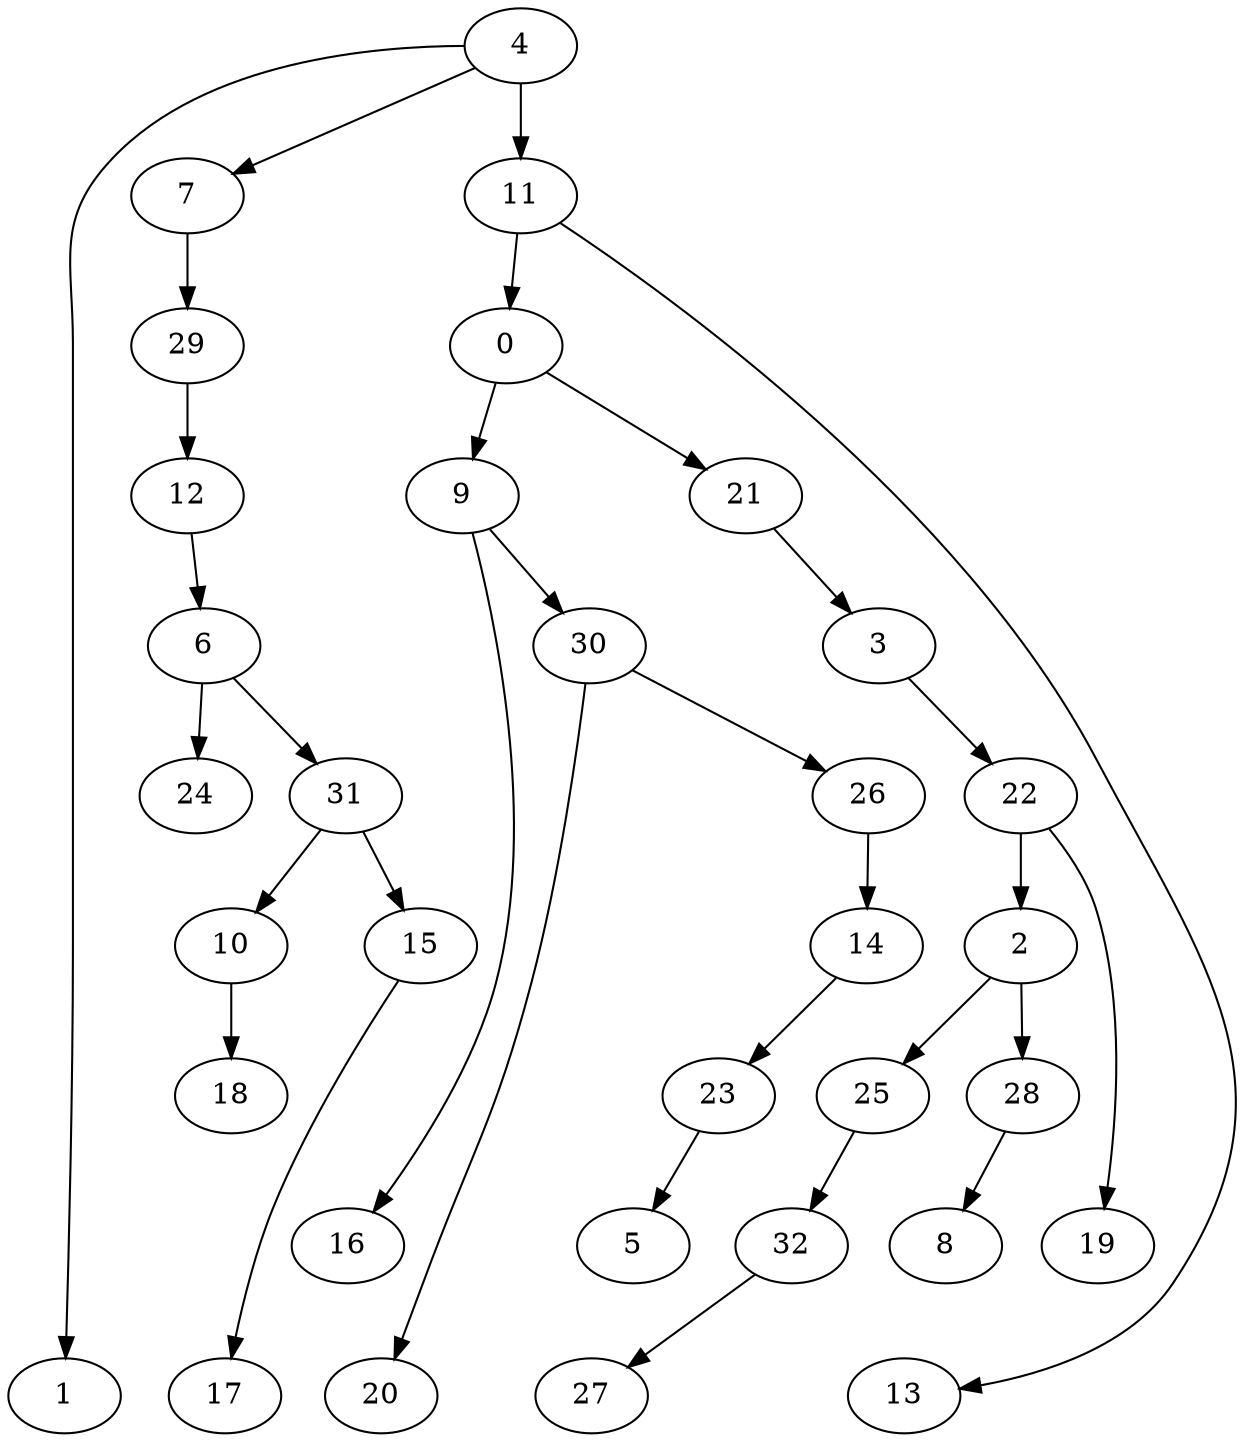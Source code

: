 digraph G {
    0;
    9;
    21;
    16;
    30;
    3;
    2;
    25;
    28;
    32;
    8;
    22;
    19;
    4;
    1;
    7;
    11;
    29;
    13;
    6;
    24;
    31;
    10;
    15;
    12;
    20;
    26;
    18;
    14;
    23;
    5;
    17;
    27;
    0 -> 9 [weight=0];
    0 -> 21 [weight=0];
    9 -> 16 [weight=0];
    9 -> 30 [weight=0];
    21 -> 3 [weight=0];
    30 -> 20 [weight=0];
    30 -> 26 [weight=0];
    3 -> 22 [weight=0];
    2 -> 25 [weight=0];
    2 -> 28 [weight=0];
    25 -> 32 [weight=0];
    28 -> 8 [weight=0];
    32 -> 27 [weight=0];
    22 -> 2 [weight=0];
    22 -> 19 [weight=0];
    4 -> 1 [weight=0];
    4 -> 7 [weight=0];
    4 -> 11 [weight=1];
    7 -> 29 [weight=0];
    11 -> 0 [weight=0];
    11 -> 13 [weight=0];
    29 -> 12 [weight=0];
    6 -> 24 [weight=0];
    6 -> 31 [weight=0];
    31 -> 10 [weight=0];
    31 -> 15 [weight=0];
    10 -> 18 [weight=1];
    15 -> 17 [weight=0];
    12 -> 6 [weight=0];
    26 -> 14 [weight=0];
    14 -> 23 [weight=0];
    23 -> 5 [weight=0];
}
